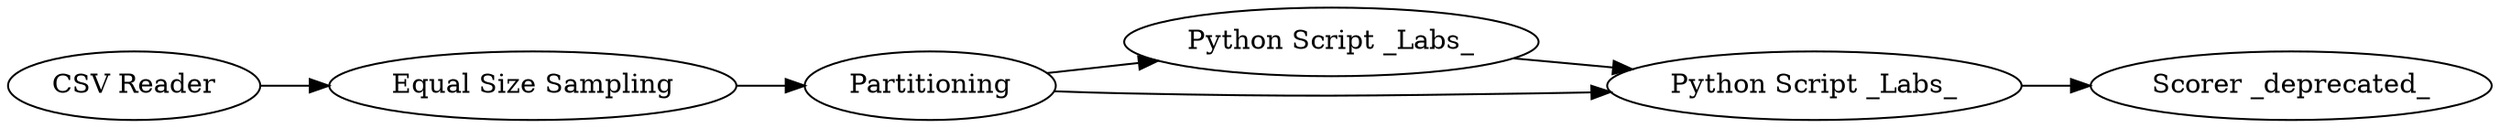 digraph {
	1956 -> 15
	1957 -> 1958
	1958 -> 5
	1959 -> 1958
	1959 -> 1957
	15 -> 1959
	5 [label="Scorer _deprecated_"]
	1958 [label="Python Script _Labs_"]
	1956 [label="CSV Reader"]
	1959 [label=Partitioning]
	1957 [label="Python Script _Labs_"]
	15 [label="Equal Size Sampling"]
	rankdir=LR
}
